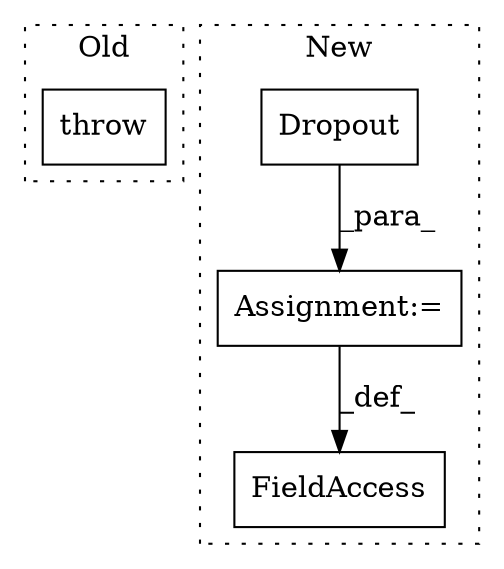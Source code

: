 digraph G {
subgraph cluster0 {
1 [label="throw" a="53" s="1836" l="6" shape="box"];
label = "Old";
style="dotted";
}
subgraph cluster1 {
2 [label="Dropout" a="32" s="2104,2129" l="8,1" shape="box"];
3 [label="Assignment:=" a="7" s="2103" l="1" shape="box"];
4 [label="FieldAccess" a="22" s="2081" l="22" shape="box"];
label = "New";
style="dotted";
}
2 -> 3 [label="_para_"];
3 -> 4 [label="_def_"];
}